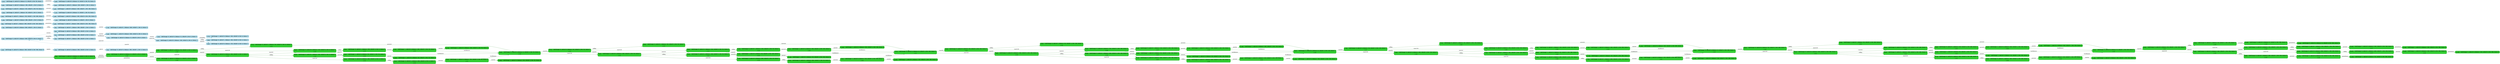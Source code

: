 digraph g {

	rankdir="LR"

	__invisible__[shape="point", color="forestgreen"]
	c0q0[label=<<b>c<sub>0</sub>q<sub>0</sub> = AskChange=0, AskCof=0, Balance=0, CofLeft=6, Pot=0, Status=0</b><br/><br/><i>v=56</i>>, shape="box", style="rounded, filled", fillcolor="limegreen", color="forestgreen", penwidth=3] // Initial
	c11q1[label=<<b>c<sub>11</sub>q<sub>1</sub> = AskChange=0, AskCof=0, Balance=0, CofLeft=6, Pot=0, Status=1</b><br/><br/><i>v=56</i>>, shape="box", style="rounded, filled", fillcolor="limegreen", color="forestgreen"]
	c24q0[label=<<b>c<sub>24</sub>q<sub>0</sub> = AskChange=0, AskCof=0, Balance=0, CofLeft=6, Pot=0, Status=2</b><br/><br/><i>v=56</i>>, shape="box", style="rounded, filled", fillcolor="limegreen", color="forestgreen"]
	c31q1[label=<<b>c<sub>31</sub>q<sub>1</sub> = AskChange=0, AskCof=0, Balance=100, CofLeft=6, Pot=0, Status=1</b><br/><br/><i>v=55</i>>, shape="box", style="rounded, filled", fillcolor="limegreen", color="forestgreen"]
	c32q0[label=<<b>c<sub>32</sub>q<sub>0</sub> = AskChange=0, AskCof=0, Balance=200, CofLeft=6, Pot=0, Status=1</b><br/><br/><i>v=53</i>>, shape="box", style="rounded, filled", fillcolor="limegreen", color="forestgreen"]
	c41q4[label=<<b>c<sub>41</sub>q<sub>4</sub> = AskChange=0, AskCof=1, Balance=200, CofLeft=6, Pot=0, Status=1</b><br/><br/><i>v=52</i>>, shape="box", style="rounded, filled", fillcolor="limegreen", color="forestgreen"]
	c42q2[label=<<b>c<sub>42</sub>q<sub>2</sub> = AskChange=1, AskCof=0, Balance=150, CofLeft=5, Pot=50, Status=1</b><br/><br/><i>v=51</i>>, shape="box", style="rounded, filled", fillcolor="limegreen", color="forestgreen"]
	c106q0[label=<<b>c<sub>106</sub>q<sub>0</sub> = AskChange=1, AskCof=0, Balance=150, CofLeft=5, Pot=50, Status=2</b>>, shape="box", style="rounded, filled", fillcolor="limegreen", color="forestgreen"]
	c45q1[label=<<b>c<sub>45</sub>q<sub>1</sub> = AskChange=0, AskCof=0, Balance=0, CofLeft=5, Pot=50, Status=1</b><br/><br/><i>v=54</i>>, shape="box", style="rounded, filled", fillcolor="limegreen", color="forestgreen"]
	c46q1[label=<<b>c<sub>46</sub>q<sub>1</sub> = AskChange=0, AskCof=0, Balance=100, CofLeft=5, Pot=50, Status=1</b><br/><br/><i>v=52</i>>, shape="box", style="rounded, filled", fillcolor="limegreen", color="forestgreen"]
	c50q4[label=<<b>c<sub>50</sub>q<sub>4</sub> = AskChange=0, AskCof=1, Balance=100, CofLeft=5, Pot=50, Status=1</b><br/><br/><i>v=51</i>>, shape="box", style="rounded, filled", fillcolor="limegreen", color="forestgreen"]
	c56q2[label=<<b>c<sub>56</sub>q<sub>2</sub> = AskChange=1, AskCof=0, Balance=50, CofLeft=4, Pot=100, Status=1</b><br/><br/><i>v=50</i>>, shape="box", style="rounded, filled", fillcolor="limegreen", color="forestgreen"]
	c111q0[label=<<b>c<sub>111</sub>q<sub>0</sub> = AskChange=1, AskCof=0, Balance=50, CofLeft=4, Pot=100, Status=2</b>>, shape="box", style="rounded, filled", fillcolor="limegreen", color="forestgreen"]
	c57q1[label=<<b>c<sub>57</sub>q<sub>1</sub> = AskChange=0, AskCof=0, Balance=0, CofLeft=4, Pot=100, Status=1</b><br/><br/><i>v=51</i>>, shape="box", style="rounded, filled", fillcolor="limegreen", color="forestgreen"]
	c58q1[label=<<b>c<sub>58</sub>q<sub>1</sub> = AskChange=0, AskCof=0, Balance=100, CofLeft=4, Pot=100, Status=1</b><br/><br/><i>v=49</i>>, shape="box", style="rounded, filled", fillcolor="limegreen", color="forestgreen"]
	c62q4[label=<<b>c<sub>62</sub>q<sub>4</sub> = AskChange=0, AskCof=1, Balance=100, CofLeft=4, Pot=100, Status=1</b><br/><br/><i>v=48</i>>, shape="box", style="rounded, filled", fillcolor="limegreen", color="forestgreen"]
	c68q2[label=<<b>c<sub>68</sub>q<sub>2</sub> = AskChange=1, AskCof=0, Balance=50, CofLeft=3, Pot=150, Status=1</b><br/><br/><i>v=47</i>>, shape="box", style="rounded, filled", fillcolor="limegreen", color="forestgreen"]
	c114q0[label=<<b>c<sub>114</sub>q<sub>0</sub> = AskChange=1, AskCof=0, Balance=50, CofLeft=3, Pot=150, Status=2</b>>, shape="box", style="rounded, filled", fillcolor="limegreen", color="forestgreen"]
	c69q1[label=<<b>c<sub>69</sub>q<sub>1</sub> = AskChange=0, AskCof=0, Balance=0, CofLeft=3, Pot=150, Status=1</b><br/><br/><i>v=48</i>>, shape="box", style="rounded, filled", fillcolor="limegreen", color="forestgreen"]
	c70q1[label=<<b>c<sub>70</sub>q<sub>1</sub> = AskChange=0, AskCof=0, Balance=100, CofLeft=3, Pot=150, Status=1</b><br/><br/><i>v=46</i>>, shape="box", style="rounded, filled", fillcolor="limegreen", color="forestgreen"]
	c74q4[label=<<b>c<sub>74</sub>q<sub>4</sub> = AskChange=0, AskCof=1, Balance=100, CofLeft=3, Pot=150, Status=1</b><br/><br/><i>v=45</i>>, shape="box", style="rounded, filled", fillcolor="limegreen", color="forestgreen"]
	c80q2[label=<<b>c<sub>80</sub>q<sub>2</sub> = AskChange=1, AskCof=0, Balance=50, CofLeft=2, Pot=200, Status=1</b><br/><br/><i>v=44</i>>, shape="box", style="rounded, filled", fillcolor="limegreen", color="forestgreen"]
	c117q0[label=<<b>c<sub>117</sub>q<sub>0</sub> = AskChange=1, AskCof=0, Balance=50, CofLeft=2, Pot=200, Status=2</b>>, shape="box", style="rounded, filled", fillcolor="limegreen", color="forestgreen"]
	c81q1[label=<<b>c<sub>81</sub>q<sub>1</sub> = AskChange=0, AskCof=0, Balance=0, CofLeft=2, Pot=200, Status=1</b><br/><br/><i>v=45</i>>, shape="box", style="rounded, filled", fillcolor="limegreen", color="forestgreen"]
	c82q1[label=<<b>c<sub>82</sub>q<sub>1</sub> = AskChange=0, AskCof=0, Balance=100, CofLeft=2, Pot=200, Status=1</b><br/><br/><i>v=43</i>>, shape="box", style="rounded, filled", fillcolor="limegreen", color="forestgreen"]
	c86q4[label=<<b>c<sub>86</sub>q<sub>4</sub> = AskChange=0, AskCof=1, Balance=100, CofLeft=2, Pot=200, Status=1</b><br/><br/><i>v=42</i>>, shape="box", style="rounded, filled", fillcolor="limegreen", color="forestgreen"]
	c92q2[label=<<b>c<sub>92</sub>q<sub>2</sub> = AskChange=1, AskCof=0, Balance=50, CofLeft=1, Pot=250, Status=1</b><br/><br/><i>v=41</i>>, shape="box", style="rounded, filled", fillcolor="limegreen", color="forestgreen"]
	c120q0[label=<<b>c<sub>120</sub>q<sub>0</sub> = AskChange=1, AskCof=0, Balance=50, CofLeft=1, Pot=250, Status=2</b>>, shape="box", style="rounded, filled", fillcolor="limegreen", color="forestgreen"]
	c93q1[label=<<b>c<sub>93</sub>q<sub>1</sub> = AskChange=0, AskCof=0, Balance=0, CofLeft=1, Pot=250, Status=1</b><br/><br/><i>v=42</i>>, shape="box", style="rounded, filled", fillcolor="limegreen", color="forestgreen"]
	c94q1[label=<<b>c<sub>94</sub>q<sub>1</sub> = AskChange=0, AskCof=0, Balance=100, CofLeft=1, Pot=250, Status=1</b><br/><br/><i>v=40</i>>, shape="box", style="rounded, filled", fillcolor="limegreen", color="forestgreen"]
	c98q4[label=<<b>c<sub>98</sub>q<sub>4</sub> = AskChange=0, AskCof=1, Balance=100, CofLeft=1, Pot=250, Status=1</b><br/><br/><i>v=39</i>>, shape="box", style="rounded, filled", fillcolor="limegreen", color="forestgreen"]
	c104q0[label=<<b>c<sub>104</sub>q<sub>0</sub> = AskChange=1, AskCof=0, Balance=50, CofLeft=0, Pot=300, Status=2</b><br/><br/><i>v=38</i>>, shape="box", style="rounded, filled", fillcolor="limegreen", color="forestgreen"]
	c123q0[label=<<b>c<sub>123</sub>q<sub>0</sub> = AskChange=1, AskCof=0, Balance=50, CofLeft=0, Pot=300, Status=0</b>>, shape="box", style="rounded, filled", fillcolor="limegreen", color="forestgreen"]
	c99q0[label=<<b>c<sub>99</sub>q<sub>0</sub> = AskChange=0, AskCof=0, Balance=200, CofLeft=1, Pot=250, Status=1</b><br/><br/><i>v=38</i>>, shape="box", style="rounded, filled", fillcolor="limegreen", color="forestgreen"]
	c101q4[label=<<b>c<sub>101</sub>q<sub>4</sub> = AskChange=0, AskCof=1, Balance=200, CofLeft=1, Pot=250, Status=1</b><br/><br/><i>v=37</i>>, shape="box", style="rounded, filled", fillcolor="limegreen", color="forestgreen"]
	c102q0[label=<<b>c<sub>102</sub>q<sub>0</sub> = AskChange=1, AskCof=0, Balance=150, CofLeft=0, Pot=300, Status=2</b><br/><br/><i>v=36</i>>, shape="box", style="rounded, filled", fillcolor="limegreen", color="forestgreen"]
	c121q0[label=<<b>c<sub>121</sub>q<sub>0</sub> = AskChange=1, AskCof=0, Balance=150, CofLeft=0, Pot=300, Status=0</b>>, shape="box", style="rounded, filled", fillcolor="limegreen", color="forestgreen"]
	c97q1[label=<<b>c<sub>97</sub>q<sub>1</sub> = AskChange=0, AskCof=0, Balance=150, CofLeft=1, Pot=250, Status=1</b><br/><br/><i>v=39</i>>, shape="box", style="rounded, filled", fillcolor="limegreen", color="forestgreen"]
	c100q4[label=<<b>c<sub>100</sub>q<sub>4</sub> = AskChange=0, AskCof=1, Balance=150, CofLeft=1, Pot=250, Status=1</b><br/><br/><i>v=38</i>>, shape="box", style="rounded, filled", fillcolor="limegreen", color="forestgreen"]
	c103q0[label=<<b>c<sub>103</sub>q<sub>0</sub> = AskChange=1, AskCof=0, Balance=100, CofLeft=0, Pot=300, Status=2</b><br/><br/><i>v=37</i>>, shape="box", style="rounded, filled", fillcolor="limegreen", color="forestgreen"]
	c122q0[label=<<b>c<sub>122</sub>q<sub>0</sub> = AskChange=1, AskCof=0, Balance=100, CofLeft=0, Pot=300, Status=0</b>>, shape="box", style="rounded, filled", fillcolor="limegreen", color="forestgreen"]
	c95q1[label=<<b>c<sub>95</sub>q<sub>1</sub> = AskChange=0, AskCof=0, Balance=50, CofLeft=1, Pot=250, Status=1</b><br/><br/><i>v=41</i>>, shape="box", style="rounded, filled", fillcolor="limegreen", color="forestgreen"]
	c96q4[label=<<b>c<sub>96</sub>q<sub>4</sub> = AskChange=0, AskCof=1, Balance=50, CofLeft=1, Pot=250, Status=1</b><br/><br/><i>v=40</i>>, shape="box", style="rounded, filled", fillcolor="limegreen", color="forestgreen"]
	c105q0[label=<<b>c<sub>105</sub>q<sub>0</sub> = AskChange=0, AskCof=0, Balance=0, CofLeft=0, Pot=300, Status=2</b><br/><br/><i>v=39</i>>, shape="box", style="rounded, filled", fillcolor="limegreen", color="forestgreen"]
	c124q0[label=<<b>c<sub>124</sub>q<sub>0</sub> = AskChange=0, AskCof=0, Balance=0, CofLeft=0, Pot=300, Status=0</b>>, shape="box", style="rounded, filled", fillcolor="limegreen", color="forestgreen"]
	c87q0[label=<<b>c<sub>87</sub>q<sub>0</sub> = AskChange=0, AskCof=0, Balance=200, CofLeft=2, Pot=200, Status=1</b><br/><br/><i>v=41</i>>, shape="box", style="rounded, filled", fillcolor="limegreen", color="forestgreen"]
	c89q4[label=<<b>c<sub>89</sub>q<sub>4</sub> = AskChange=0, AskCof=1, Balance=200, CofLeft=2, Pot=200, Status=1</b><br/><br/><i>v=40</i>>, shape="box", style="rounded, filled", fillcolor="limegreen", color="forestgreen"]
	c90q2[label=<<b>c<sub>90</sub>q<sub>2</sub> = AskChange=1, AskCof=0, Balance=150, CofLeft=1, Pot=250, Status=1</b><br/><br/><i>v=39</i>>, shape="box", style="rounded, filled", fillcolor="limegreen", color="forestgreen"]
	c118q0[label=<<b>c<sub>118</sub>q<sub>0</sub> = AskChange=1, AskCof=0, Balance=150, CofLeft=1, Pot=250, Status=2</b>>, shape="box", style="rounded, filled", fillcolor="limegreen", color="forestgreen"]
	c85q1[label=<<b>c<sub>85</sub>q<sub>1</sub> = AskChange=0, AskCof=0, Balance=150, CofLeft=2, Pot=200, Status=1</b><br/><br/><i>v=42</i>>, shape="box", style="rounded, filled", fillcolor="limegreen", color="forestgreen"]
	c88q4[label=<<b>c<sub>88</sub>q<sub>4</sub> = AskChange=0, AskCof=1, Balance=150, CofLeft=2, Pot=200, Status=1</b><br/><br/><i>v=41</i>>, shape="box", style="rounded, filled", fillcolor="limegreen", color="forestgreen"]
	c91q2[label=<<b>c<sub>91</sub>q<sub>2</sub> = AskChange=1, AskCof=0, Balance=100, CofLeft=1, Pot=250, Status=1</b><br/><br/><i>v=40</i>>, shape="box", style="rounded, filled", fillcolor="limegreen", color="forestgreen"]
	c119q0[label=<<b>c<sub>119</sub>q<sub>0</sub> = AskChange=1, AskCof=0, Balance=100, CofLeft=1, Pot=250, Status=2</b>>, shape="box", style="rounded, filled", fillcolor="limegreen", color="forestgreen"]
	c83q1[label=<<b>c<sub>83</sub>q<sub>1</sub> = AskChange=0, AskCof=0, Balance=50, CofLeft=2, Pot=200, Status=1</b><br/><br/><i>v=44</i>>, shape="box", style="rounded, filled", fillcolor="limegreen", color="forestgreen"]
	c84q4[label=<<b>c<sub>84</sub>q<sub>4</sub> = AskChange=0, AskCof=1, Balance=50, CofLeft=2, Pot=200, Status=1</b><br/><br/><i>v=43</i>>, shape="box", style="rounded, filled", fillcolor="limegreen", color="forestgreen"]
	c75q0[label=<<b>c<sub>75</sub>q<sub>0</sub> = AskChange=0, AskCof=0, Balance=200, CofLeft=3, Pot=150, Status=1</b><br/><br/><i>v=44</i>>, shape="box", style="rounded, filled", fillcolor="limegreen", color="forestgreen"]
	c77q4[label=<<b>c<sub>77</sub>q<sub>4</sub> = AskChange=0, AskCof=1, Balance=200, CofLeft=3, Pot=150, Status=1</b><br/><br/><i>v=43</i>>, shape="box", style="rounded, filled", fillcolor="limegreen", color="forestgreen"]
	c78q2[label=<<b>c<sub>78</sub>q<sub>2</sub> = AskChange=1, AskCof=0, Balance=150, CofLeft=2, Pot=200, Status=1</b><br/><br/><i>v=42</i>>, shape="box", style="rounded, filled", fillcolor="limegreen", color="forestgreen"]
	c115q0[label=<<b>c<sub>115</sub>q<sub>0</sub> = AskChange=1, AskCof=0, Balance=150, CofLeft=2, Pot=200, Status=2</b>>, shape="box", style="rounded, filled", fillcolor="limegreen", color="forestgreen"]
	c73q1[label=<<b>c<sub>73</sub>q<sub>1</sub> = AskChange=0, AskCof=0, Balance=150, CofLeft=3, Pot=150, Status=1</b><br/><br/><i>v=45</i>>, shape="box", style="rounded, filled", fillcolor="limegreen", color="forestgreen"]
	c76q4[label=<<b>c<sub>76</sub>q<sub>4</sub> = AskChange=0, AskCof=1, Balance=150, CofLeft=3, Pot=150, Status=1</b><br/><br/><i>v=44</i>>, shape="box", style="rounded, filled", fillcolor="limegreen", color="forestgreen"]
	c79q2[label=<<b>c<sub>79</sub>q<sub>2</sub> = AskChange=1, AskCof=0, Balance=100, CofLeft=2, Pot=200, Status=1</b><br/><br/><i>v=43</i>>, shape="box", style="rounded, filled", fillcolor="limegreen", color="forestgreen"]
	c116q0[label=<<b>c<sub>116</sub>q<sub>0</sub> = AskChange=1, AskCof=0, Balance=100, CofLeft=2, Pot=200, Status=2</b>>, shape="box", style="rounded, filled", fillcolor="limegreen", color="forestgreen"]
	c71q1[label=<<b>c<sub>71</sub>q<sub>1</sub> = AskChange=0, AskCof=0, Balance=50, CofLeft=3, Pot=150, Status=1</b><br/><br/><i>v=47</i>>, shape="box", style="rounded, filled", fillcolor="limegreen", color="forestgreen"]
	c72q4[label=<<b>c<sub>72</sub>q<sub>4</sub> = AskChange=0, AskCof=1, Balance=50, CofLeft=3, Pot=150, Status=1</b><br/><br/><i>v=46</i>>, shape="box", style="rounded, filled", fillcolor="limegreen", color="forestgreen"]
	c63q0[label=<<b>c<sub>63</sub>q<sub>0</sub> = AskChange=0, AskCof=0, Balance=200, CofLeft=4, Pot=100, Status=1</b><br/><br/><i>v=47</i>>, shape="box", style="rounded, filled", fillcolor="limegreen", color="forestgreen"]
	c65q4[label=<<b>c<sub>65</sub>q<sub>4</sub> = AskChange=0, AskCof=1, Balance=200, CofLeft=4, Pot=100, Status=1</b><br/><br/><i>v=46</i>>, shape="box", style="rounded, filled", fillcolor="limegreen", color="forestgreen"]
	c66q2[label=<<b>c<sub>66</sub>q<sub>2</sub> = AskChange=1, AskCof=0, Balance=150, CofLeft=3, Pot=150, Status=1</b><br/><br/><i>v=45</i>>, shape="box", style="rounded, filled", fillcolor="limegreen", color="forestgreen"]
	c112q0[label=<<b>c<sub>112</sub>q<sub>0</sub> = AskChange=1, AskCof=0, Balance=150, CofLeft=3, Pot=150, Status=2</b>>, shape="box", style="rounded, filled", fillcolor="limegreen", color="forestgreen"]
	c61q1[label=<<b>c<sub>61</sub>q<sub>1</sub> = AskChange=0, AskCof=0, Balance=150, CofLeft=4, Pot=100, Status=1</b><br/><br/><i>v=48</i>>, shape="box", style="rounded, filled", fillcolor="limegreen", color="forestgreen"]
	c64q4[label=<<b>c<sub>64</sub>q<sub>4</sub> = AskChange=0, AskCof=1, Balance=150, CofLeft=4, Pot=100, Status=1</b><br/><br/><i>v=47</i>>, shape="box", style="rounded, filled", fillcolor="limegreen", color="forestgreen"]
	c67q2[label=<<b>c<sub>67</sub>q<sub>2</sub> = AskChange=1, AskCof=0, Balance=100, CofLeft=3, Pot=150, Status=1</b><br/><br/><i>v=46</i>>, shape="box", style="rounded, filled", fillcolor="limegreen", color="forestgreen"]
	c113q0[label=<<b>c<sub>113</sub>q<sub>0</sub> = AskChange=1, AskCof=0, Balance=100, CofLeft=3, Pot=150, Status=2</b>>, shape="box", style="rounded, filled", fillcolor="limegreen", color="forestgreen"]
	c59q1[label=<<b>c<sub>59</sub>q<sub>1</sub> = AskChange=0, AskCof=0, Balance=50, CofLeft=4, Pot=100, Status=1</b><br/><br/><i>v=50</i>>, shape="box", style="rounded, filled", fillcolor="limegreen", color="forestgreen"]
	c60q4[label=<<b>c<sub>60</sub>q<sub>4</sub> = AskChange=0, AskCof=1, Balance=50, CofLeft=4, Pot=100, Status=1</b><br/><br/><i>v=49</i>>, shape="box", style="rounded, filled", fillcolor="limegreen", color="forestgreen"]
	c51q0[label=<<b>c<sub>51</sub>q<sub>0</sub> = AskChange=0, AskCof=0, Balance=200, CofLeft=5, Pot=50, Status=1</b><br/><br/><i>v=50</i>>, shape="box", style="rounded, filled", fillcolor="limegreen", color="forestgreen"]
	c53q4[label=<<b>c<sub>53</sub>q<sub>4</sub> = AskChange=0, AskCof=1, Balance=200, CofLeft=5, Pot=50, Status=1</b><br/><br/><i>v=49</i>>, shape="box", style="rounded, filled", fillcolor="limegreen", color="forestgreen"]
	c54q2[label=<<b>c<sub>54</sub>q<sub>2</sub> = AskChange=1, AskCof=0, Balance=150, CofLeft=4, Pot=100, Status=1</b><br/><br/><i>v=48</i>>, shape="box", style="rounded, filled", fillcolor="limegreen", color="forestgreen"]
	c109q0[label=<<b>c<sub>109</sub>q<sub>0</sub> = AskChange=1, AskCof=0, Balance=150, CofLeft=4, Pot=100, Status=2</b>>, shape="box", style="rounded, filled", fillcolor="limegreen", color="forestgreen"]
	c49q1[label=<<b>c<sub>49</sub>q<sub>1</sub> = AskChange=0, AskCof=0, Balance=150, CofLeft=5, Pot=50, Status=1</b><br/><br/><i>v=51</i>>, shape="box", style="rounded, filled", fillcolor="limegreen", color="forestgreen"]
	c52q4[label=<<b>c<sub>52</sub>q<sub>4</sub> = AskChange=0, AskCof=1, Balance=150, CofLeft=5, Pot=50, Status=1</b><br/><br/><i>v=50</i>>, shape="box", style="rounded, filled", fillcolor="limegreen", color="forestgreen"]
	c55q2[label=<<b>c<sub>55</sub>q<sub>2</sub> = AskChange=1, AskCof=0, Balance=100, CofLeft=4, Pot=100, Status=1</b><br/><br/><i>v=49</i>>, shape="box", style="rounded, filled", fillcolor="limegreen", color="forestgreen"]
	c110q0[label=<<b>c<sub>110</sub>q<sub>0</sub> = AskChange=1, AskCof=0, Balance=100, CofLeft=4, Pot=100, Status=2</b>>, shape="box", style="rounded, filled", fillcolor="limegreen", color="forestgreen"]
	c47q1[label=<<b>c<sub>47</sub>q<sub>1</sub> = AskChange=0, AskCof=0, Balance=50, CofLeft=5, Pot=50, Status=1</b><br/><br/><i>v=53</i>>, shape="box", style="rounded, filled", fillcolor="limegreen", color="forestgreen"]
	c48q4[label=<<b>c<sub>48</sub>q<sub>4</sub> = AskChange=0, AskCof=1, Balance=50, CofLeft=5, Pot=50, Status=1</b><br/><br/><i>v=52</i>>, shape="box", style="rounded, filled", fillcolor="limegreen", color="forestgreen"]
	c39q4[label=<<b>c<sub>39</sub>q<sub>4</sub> = AskChange=0, AskCof=1, Balance=100, CofLeft=6, Pot=0, Status=1</b><br/><br/><i>v=54</i>>, shape="box", style="rounded, filled", fillcolor="limegreen", color="forestgreen"]
	c44q2[label=<<b>c<sub>44</sub>q<sub>2</sub> = AskChange=1, AskCof=0, Balance=50, CofLeft=5, Pot=50, Status=1</b><br/><br/><i>v=53</i>>, shape="box", style="rounded, filled", fillcolor="limegreen", color="forestgreen"]
	c108q0[label=<<b>c<sub>108</sub>q<sub>0</sub> = AskChange=1, AskCof=0, Balance=50, CofLeft=5, Pot=50, Status=2</b>>, shape="box", style="rounded, filled", fillcolor="limegreen", color="forestgreen"]
	c38q1[label=<<b>c<sub>38</sub>q<sub>1</sub> = AskChange=0, AskCof=0, Balance=150, CofLeft=6, Pot=0, Status=1</b><br/><br/><i>v=54</i>>, shape="box", style="rounded, filled", fillcolor="limegreen", color="forestgreen"]
	c40q4[label=<<b>c<sub>40</sub>q<sub>4</sub> = AskChange=0, AskCof=1, Balance=150, CofLeft=6, Pot=0, Status=1</b><br/><br/><i>v=53</i>>, shape="box", style="rounded, filled", fillcolor="limegreen", color="forestgreen"]
	c43q2[label=<<b>c<sub>43</sub>q<sub>2</sub> = AskChange=1, AskCof=0, Balance=100, CofLeft=5, Pot=50, Status=1</b><br/><br/><i>v=52</i>>, shape="box", style="rounded, filled", fillcolor="limegreen", color="forestgreen"]
	c107q0[label=<<b>c<sub>107</sub>q<sub>0</sub> = AskChange=1, AskCof=0, Balance=100, CofLeft=5, Pot=50, Status=2</b>>, shape="box", style="rounded, filled", fillcolor="limegreen", color="forestgreen"]
	c33q1[label=<<b>c<sub>33</sub>q<sub>1</sub> = AskChange=0, AskCof=0, Balance=50, CofLeft=6, Pot=0, Status=1</b><br/><br/><i>v=56</i>>, shape="box", style="rounded, filled", fillcolor="limegreen", color="forestgreen"]
	c37q4[label=<<b>c<sub>37</sub>q<sub>4</sub> = AskChange=0, AskCof=1, Balance=50, CofLeft=6, Pot=0, Status=1</b><br/><br/><i>v=55</i>>, shape="box", style="rounded, filled", fillcolor="limegreen", color="forestgreen"]
	c1q0[label=<<b>c<sub>1</sub>q<sub>0</sub> = AskChange=0, AskCof=0, Balance=200, CofLeft=0, Pot=0, Status=0</b>>, shape="box", style="rounded, filled, dashed", fillcolor="lightblue2", color="deepskyblue4"]
	c2q0[label=<<b>c<sub>2</sub>q<sub>0</sub> = AskChange=0, AskCof=0, Balance=200, CofLeft=1, Pot=0, Status=0</b>>, shape="box", style="rounded, filled, dashed", fillcolor="lightblue2", color="deepskyblue4"]
	c3q0[label=<<b>c<sub>3</sub>q<sub>0</sub> = AskChange=0, AskCof=0, Balance=200, CofLeft=0, Pot=0, Status=1</b>>, shape="box", style="rounded, filled, dashed", fillcolor="lightblue2", color="deepskyblue4"]
	c4q0[label=<<b>c<sub>4</sub>q<sub>0</sub> = AskChange=0, AskCof=0, Balance=200, CofLeft=0, Pot=0, Status=2</b>>, shape="box", style="rounded, filled, dashed", fillcolor="lightblue2", color="deepskyblue4"]
	c5q2[label=<<b>c<sub>5</sub>q<sub>2</sub> = AskChange=1, AskCof=0, Balance=200, CofLeft=0, Pot=0, Status=1</b>>, shape="box", style="rounded, filled, dashed", fillcolor="lightblue2", color="deepskyblue4"]
	c6q0[label=<<b>c<sub>6</sub>q<sub>0</sub> = AskChange=0, AskCof=1, Balance=200, CofLeft=0, Pot=0, Status=1</b>>, shape="box", style="rounded, filled, dashed", fillcolor="lightblue2", color="deepskyblue4"]
	c7q0[label=<<b>c<sub>7</sub>q<sub>0</sub> = AskChange=0, AskCof=0, Balance=200, CofLeft=1, Pot=0, Status=1</b>>, shape="box", style="rounded, filled, dashed", fillcolor="lightblue2", color="deepskyblue4"]
	c8q4[label=<<b>c<sub>8</sub>q<sub>4</sub> = AskChange=0, AskCof=1, Balance=200, CofLeft=1, Pot=0, Status=1</b>>, shape="box", style="rounded, filled, dashed", fillcolor="lightblue2", color="deepskyblue4"]
	c9q0[label=<<b>c<sub>9</sub>q<sub>0</sub> = AskChange=0, AskCof=1, Balance=200, CofLeft=0, Pot=100, Status=2</b>>, shape="box", style="rounded, filled, dashed", fillcolor="lightblue2", color="deepskyblue4"]
	c10q0[label=<<b>c<sub>10</sub>q<sub>0</sub> = AskChange=0, AskCof=1, Balance=200, CofLeft=0, Pot=100, Status=0</b>>, shape="box", style="rounded, filled, dashed", fillcolor="lightblue2", color="deepskyblue4"]
	c12q0[label=<<b>c<sub>12</sub>q<sub>0</sub> = AskChange=1, AskCof=0, Balance=200, CofLeft=1, Pot=0, Status=0</b>>, shape="box", style="rounded, filled, dashed", fillcolor="lightblue2", color="deepskyblue4"]
	c13q1[label=<<b>c<sub>13</sub>q<sub>1</sub> = AskChange=0, AskCof=0, Balance=0, CofLeft=1, Pot=0, Status=1</b>>, shape="box", style="rounded, filled, dashed", fillcolor="lightblue2", color="deepskyblue4"]
	c14q0[label=<<b>c<sub>14</sub>q<sub>0</sub> = AskChange=0, AskCof=0, Balance=200, CofLeft=0, Pot=300, Status=0</b>>, shape="box", style="rounded, filled, dashed", fillcolor="lightblue2", color="deepskyblue4"]
	c15q0[label=<<b>c<sub>15</sub>q<sub>0</sub> = AskChange=1, AskCof=0, Balance=200, CofLeft=0, Pot=0, Status=2</b>>, shape="box", style="rounded, filled, dashed", fillcolor="lightblue2", color="deepskyblue4"]
	c16q1[label=<<b>c<sub>16</sub>q<sub>1</sub> = AskChange=0, AskCof=0, Balance=0, CofLeft=0, Pot=0, Status=1</b>>, shape="box", style="rounded, filled, dashed", fillcolor="lightblue2", color="deepskyblue4"]
	c17q0[label=<<b>c<sub>17</sub>q<sub>0</sub> = AskChange=0, AskCof=1, Balance=200, CofLeft=1, Pot=0, Status=2</b>>, shape="box", style="rounded, filled, dashed", fillcolor="lightblue2", color="deepskyblue4"]
	c18q4[label=<<b>c<sub>18</sub>q<sub>4</sub> = AskChange=0, AskCof=1, Balance=150, CofLeft=1, Pot=200, Status=1</b>>, shape="box", style="rounded, filled, dashed", fillcolor="lightblue2", color="deepskyblue4"]
	c19q0[label=<<b>c<sub>19</sub>q<sub>0</sub> = AskChange=1, AskCof=0, Balance=100, CofLeft=0, Pot=250, Status=2</b>>, shape="box", style="rounded, filled, dashed", fillcolor="lightblue2", color="deepskyblue4"]
	c20q4[label=<<b>c<sub>20</sub>q<sub>4</sub> = AskChange=0, AskCof=1, Balance=50, CofLeft=2, Pot=0, Status=1</b>>, shape="box", style="rounded, filled, dashed", fillcolor="lightblue2", color="deepskyblue4"]
	c21q1[label=<<b>c<sub>21</sub>q<sub>1</sub> = AskChange=0, AskCof=0, Balance=0, CofLeft=1, Pot=50, Status=1</b>>, shape="box", style="rounded, filled, dashed", fillcolor="lightblue2", color="deepskyblue4"]
	c22q4[label=<<b>c<sub>22</sub>q<sub>4</sub> = AskChange=0, AskCof=1, Balance=150, CofLeft=2, Pot=50, Status=1</b>>, shape="box", style="rounded, filled, dashed", fillcolor="lightblue2", color="deepskyblue4"]
	c23q2[label=<<b>c<sub>23</sub>q<sub>2</sub> = AskChange=1, AskCof=0, Balance=100, CofLeft=1, Pot=100, Status=1</b>>, shape="box", style="rounded, filled, dashed", fillcolor="lightblue2", color="deepskyblue4"]
	c25q0[label=<<b>c<sub>25</sub>q<sub>0</sub> = AskChange=0, AskCof=0, Balance=0, CofLeft=0, Pot=0, Status=2</b>>, shape="box", style="rounded, filled, dashed", fillcolor="lightblue2", color="deepskyblue4"]
	c26q1[label=<<b>c<sub>26</sub>q<sub>1</sub> = AskChange=0, AskCof=0, Balance=100, CofLeft=0, Pot=0, Status=1</b>>, shape="box", style="rounded, filled, dashed", fillcolor="lightblue2", color="deepskyblue4"]
	c27q2[label=<<b>c<sub>27</sub>q<sub>2</sub> = AskChange=1, AskCof=0, Balance=100, CofLeft=0, Pot=0, Status=1</b>>, shape="box", style="rounded, filled, dashed", fillcolor="lightblue2", color="deepskyblue4"]
	c28q0[label=<<b>c<sub>28</sub>q<sub>0</sub> = AskChange=0, AskCof=1, Balance=100, CofLeft=0, Pot=0, Status=1</b>>, shape="box", style="rounded, filled, dashed", fillcolor="lightblue2", color="deepskyblue4"]
	c29q1[label=<<b>c<sub>29</sub>q<sub>1</sub> = AskChange=0, AskCof=0, Balance=100, CofLeft=1, Pot=0, Status=1</b>>, shape="box", style="rounded, filled, dashed", fillcolor="lightblue2", color="deepskyblue4"]
	c30q4[label=<<b>c<sub>30</sub>q<sub>4</sub> = AskChange=0, AskCof=1, Balance=100, CofLeft=1, Pot=0, Status=1</b>>, shape="box", style="rounded, filled, dashed", fillcolor="lightblue2", color="deepskyblue4"]
	c34q1[label=<<b>c<sub>34</sub>q<sub>1</sub> = AskChange=0, AskCof=0, Balance=150, CofLeft=0, Pot=0, Status=1</b>>, shape="box", style="rounded, filled, dashed", fillcolor="lightblue2", color="deepskyblue4"]
	c35q1[label=<<b>c<sub>35</sub>q<sub>1</sub> = AskChange=0, AskCof=0, Balance=0, CofLeft=0, Pot=50, Status=1</b>>, shape="box", style="rounded, filled, dashed", fillcolor="lightblue2", color="deepskyblue4"]
	c36q0[label=<<b>c<sub>36</sub>q<sub>0</sub> = AskChange=0, AskCof=0, Balance=0, CofLeft=0, Pot=50, Status=0</b>>, shape="box", style="rounded, filled, dashed", fillcolor="lightblue2", color="deepskyblue4"]

	__invisible__ -> c0q0[penwidth=3, color="forestgreen"]
	c0q0 -> c11q1[label=<powerUp>, color="forestgreen"]
	c11q1 -> c24q0[label=<autoOut>, color="forestgreen"]
	c24q0 -> c0q0[label=<powerDown>, color="forestgreen"]
	c11q1 -> c31q1[label=<insert100>, color="forestgreen"]
	c31q1 -> c32q0[label=<insert100>, color="forestgreen"]
	c32q0 -> c41q4[label=<cofReq>, color="forestgreen"]
	c41q4 -> c42q2[label=<serveCof>, color="forestgreen"]
	c42q2 -> c106q0[label=<autoOut>, color="forestgreen"]
	c42q2 -> c45q1[label=<backBalance>, color="forestgreen"]
	c45q1 -> c46q1[label=<insert100>, color="forestgreen"]
	c46q1 -> c50q4[label=<cofReq>, color="forestgreen"]
	c50q4 -> c56q2[label=<serveCof>, color="forestgreen"]
	c56q2 -> c111q0[label=<autoOut>, color="forestgreen"]
	c56q2 -> c57q1[label=<backBalance>, color="forestgreen"]
	c57q1 -> c58q1[label=<insert100>, color="forestgreen"]
	c58q1 -> c62q4[label=<cofReq>, color="forestgreen"]
	c62q4 -> c68q2[label=<serveCof>, color="forestgreen"]
	c68q2 -> c114q0[label=<autoOut>, color="forestgreen"]
	c68q2 -> c69q1[label=<backBalance>, color="forestgreen"]
	c69q1 -> c70q1[label=<insert100>, color="forestgreen"]
	c70q1 -> c74q4[label=<cofReq>, color="forestgreen"]
	c74q4 -> c80q2[label=<serveCof>, color="forestgreen"]
	c80q2 -> c117q0[label=<autoOut>, color="forestgreen"]
	c80q2 -> c81q1[label=<backBalance>, color="forestgreen"]
	c81q1 -> c82q1[label=<insert100>, color="forestgreen"]
	c82q1 -> c86q4[label=<cofReq>, color="forestgreen"]
	c86q4 -> c92q2[label=<serveCof>, color="forestgreen"]
	c92q2 -> c120q0[label=<autoOut>, color="forestgreen"]
	c92q2 -> c93q1[label=<backBalance>, color="forestgreen"]
	c93q1 -> c94q1[label=<insert100>, color="forestgreen"]
	c94q1 -> c98q4[label=<cofReq>, color="forestgreen"]
	c98q4 -> c104q0[label=<serveCof>, color="forestgreen"]
	c104q0 -> c123q0[label=<powerDown>, color="forestgreen"]
	c94q1 -> c99q0[label=<insert100>, color="forestgreen"]
	c99q0 -> c101q4[label=<cofReq>, color="forestgreen"]
	c101q4 -> c102q0[label=<serveCof>, color="forestgreen"]
	c102q0 -> c121q0[label=<powerDown>, color="forestgreen"]
	c94q1 -> c97q1[label=<insert50>, color="forestgreen"]
	c97q1 -> c100q4[label=<cofReq>, color="forestgreen"]
	c100q4 -> c103q0[label=<serveCof>, color="forestgreen"]
	c103q0 -> c122q0[label=<powerDown>, color="forestgreen"]
	c97q1 -> c99q0[label=<insert50>, color="forestgreen"]
	c93q1 -> c95q1[label=<insert50>, color="forestgreen"]
	c95q1 -> c96q4[label=<cofReq>, color="forestgreen"]
	c96q4 -> c105q0[label=<serveCof>, color="forestgreen"]
	c105q0 -> c124q0[label=<powerDown>, color="forestgreen"]
	c95q1 -> c97q1[label=<insert100>, color="forestgreen"]
	c95q1 -> c94q1[label=<insert50>, color="forestgreen"]
	c82q1 -> c87q0[label=<insert100>, color="forestgreen"]
	c87q0 -> c89q4[label=<cofReq>, color="forestgreen"]
	c89q4 -> c90q2[label=<serveCof>, color="forestgreen"]
	c90q2 -> c118q0[label=<autoOut>, color="forestgreen"]
	c90q2 -> c93q1[label=<backBalance>, color="forestgreen"]
	c82q1 -> c85q1[label=<insert50>, color="forestgreen"]
	c85q1 -> c88q4[label=<cofReq>, color="forestgreen"]
	c88q4 -> c91q2[label=<serveCof>, color="forestgreen"]
	c91q2 -> c119q0[label=<autoOut>, color="forestgreen"]
	c91q2 -> c93q1[label=<backBalance>, color="forestgreen"]
	c85q1 -> c87q0[label=<insert50>, color="forestgreen"]
	c81q1 -> c83q1[label=<insert50>, color="forestgreen"]
	c83q1 -> c84q4[label=<cofReq>, color="forestgreen"]
	c84q4 -> c93q1[label=<serveCof>, color="forestgreen"]
	c83q1 -> c85q1[label=<insert100>, color="forestgreen"]
	c83q1 -> c82q1[label=<insert50>, color="forestgreen"]
	c70q1 -> c75q0[label=<insert100>, color="forestgreen"]
	c75q0 -> c77q4[label=<cofReq>, color="forestgreen"]
	c77q4 -> c78q2[label=<serveCof>, color="forestgreen"]
	c78q2 -> c115q0[label=<autoOut>, color="forestgreen"]
	c78q2 -> c81q1[label=<backBalance>, color="forestgreen"]
	c70q1 -> c73q1[label=<insert50>, color="forestgreen"]
	c73q1 -> c76q4[label=<cofReq>, color="forestgreen"]
	c76q4 -> c79q2[label=<serveCof>, color="forestgreen"]
	c79q2 -> c116q0[label=<autoOut>, color="forestgreen"]
	c79q2 -> c81q1[label=<backBalance>, color="forestgreen"]
	c73q1 -> c75q0[label=<insert50>, color="forestgreen"]
	c69q1 -> c71q1[label=<insert50>, color="forestgreen"]
	c71q1 -> c72q4[label=<cofReq>, color="forestgreen"]
	c72q4 -> c81q1[label=<serveCof>, color="forestgreen"]
	c71q1 -> c73q1[label=<insert100>, color="forestgreen"]
	c71q1 -> c70q1[label=<insert50>, color="forestgreen"]
	c58q1 -> c63q0[label=<insert100>, color="forestgreen"]
	c63q0 -> c65q4[label=<cofReq>, color="forestgreen"]
	c65q4 -> c66q2[label=<serveCof>, color="forestgreen"]
	c66q2 -> c112q0[label=<autoOut>, color="forestgreen"]
	c66q2 -> c69q1[label=<backBalance>, color="forestgreen"]
	c58q1 -> c61q1[label=<insert50>, color="forestgreen"]
	c61q1 -> c64q4[label=<cofReq>, color="forestgreen"]
	c64q4 -> c67q2[label=<serveCof>, color="forestgreen"]
	c67q2 -> c113q0[label=<autoOut>, color="forestgreen"]
	c67q2 -> c69q1[label=<backBalance>, color="forestgreen"]
	c61q1 -> c63q0[label=<insert50>, color="forestgreen"]
	c57q1 -> c59q1[label=<insert50>, color="forestgreen"]
	c59q1 -> c60q4[label=<cofReq>, color="forestgreen"]
	c60q4 -> c69q1[label=<serveCof>, color="forestgreen"]
	c59q1 -> c61q1[label=<insert100>, color="forestgreen"]
	c59q1 -> c58q1[label=<insert50>, color="forestgreen"]
	c46q1 -> c51q0[label=<insert100>, color="forestgreen"]
	c51q0 -> c53q4[label=<cofReq>, color="forestgreen"]
	c53q4 -> c54q2[label=<serveCof>, color="forestgreen"]
	c54q2 -> c109q0[label=<autoOut>, color="forestgreen"]
	c54q2 -> c57q1[label=<backBalance>, color="forestgreen"]
	c46q1 -> c49q1[label=<insert50>, color="forestgreen"]
	c49q1 -> c52q4[label=<cofReq>, color="forestgreen"]
	c52q4 -> c55q2[label=<serveCof>, color="forestgreen"]
	c55q2 -> c110q0[label=<autoOut>, color="forestgreen"]
	c55q2 -> c57q1[label=<backBalance>, color="forestgreen"]
	c49q1 -> c51q0[label=<insert50>, color="forestgreen"]
	c45q1 -> c47q1[label=<insert50>, color="forestgreen"]
	c47q1 -> c48q4[label=<cofReq>, color="forestgreen"]
	c48q4 -> c57q1[label=<serveCof>, color="forestgreen"]
	c47q1 -> c49q1[label=<insert100>, color="forestgreen"]
	c47q1 -> c46q1[label=<insert50>, color="forestgreen"]
	c31q1 -> c39q4[label=<cofReq>, color="forestgreen"]
	c39q4 -> c44q2[label=<serveCof>, color="forestgreen"]
	c44q2 -> c108q0[label=<autoOut>, color="forestgreen"]
	c44q2 -> c45q1[label=<backBalance>, color="forestgreen"]
	c31q1 -> c38q1[label=<insert50>, color="forestgreen"]
	c38q1 -> c40q4[label=<cofReq>, color="forestgreen"]
	c40q4 -> c43q2[label=<serveCof>, color="forestgreen"]
	c43q2 -> c107q0[label=<autoOut>, color="forestgreen"]
	c43q2 -> c45q1[label=<backBalance>, color="forestgreen"]
	c38q1 -> c32q0[label=<insert50>, color="forestgreen"]
	c11q1 -> c33q1[label=<insert50>, color="forestgreen"]
	c33q1 -> c37q4[label=<cofReq>, color="forestgreen"]
	c37q4 -> c45q1[label=<serveCof>, color="forestgreen"]
	c33q1 -> c38q1[label=<insert100>, color="forestgreen"]
	c33q1 -> c31q1[label=<insert50>, color="forestgreen"]
	c11q1 -> c0q0[label=<powerDown>, color="forestgreen"]
	c1q0 -> c2q0[label=<addCof>, color="deepskyblue4", style="dashed"]
	c3q0 -> c4q0[label=<autoOut>, color="deepskyblue4", style="dashed"]
	c3q0 -> c5q2[label=<changeReq>, color="deepskyblue4", style="dashed"]
	c3q0 -> c6q0[label=<cofReq>, color="deepskyblue4", style="dashed"]
	c7q0 -> c8q4[label=<cofReq>, color="deepskyblue4", style="dashed"]
	c9q0 -> c10q0[label=<powerDown>, color="deepskyblue4", style="dashed"]
	c12q0 -> c13q1[label=<powerUp>, color="deepskyblue4", style="dashed"]
	c14q0 -> c1q0[label=<takePot>, color="deepskyblue4", style="dashed"]
	c5q2 -> c15q0[label=<autoOut>, color="deepskyblue4", style="dashed"]
	c5q2 -> c16q1[label=<backBalance>, color="deepskyblue4", style="dashed"]
	c8q4 -> c17q0[label=<autoOut>, color="deepskyblue4", style="dashed"]
	c18q4 -> c19q0[label=<serveCof>, color="deepskyblue4", style="dashed"]
	c20q4 -> c21q1[label=<serveCof>, color="deepskyblue4", style="dashed"]
	c22q4 -> c23q2[label=<serveCof>, color="deepskyblue4", style="dashed"]
	c16q1 -> c25q0[label=<autoOut>, color="deepskyblue4", style="dashed"]
	c26q1 -> c27q2[label=<changeReq>, color="deepskyblue4", style="dashed"]
	c26q1 -> c28q0[label=<cofReq>, color="deepskyblue4", style="dashed"]
	c29q1 -> c30q4[label=<cofReq>, color="deepskyblue4", style="dashed"]
	c16q1 -> c26q1[label=<insert100>, color="deepskyblue4", style="dashed"]
	c26q1 -> c3q0[label=<insert100>, color="deepskyblue4", style="dashed"]
	c26q1 -> c34q1[label=<insert50>, color="deepskyblue4", style="dashed"]
	c34q1 -> c3q0[label=<insert50>, color="deepskyblue4", style="dashed"]
	c35q1 -> c36q0[label=<powerDown>, color="deepskyblue4", style="dashed"]

}
